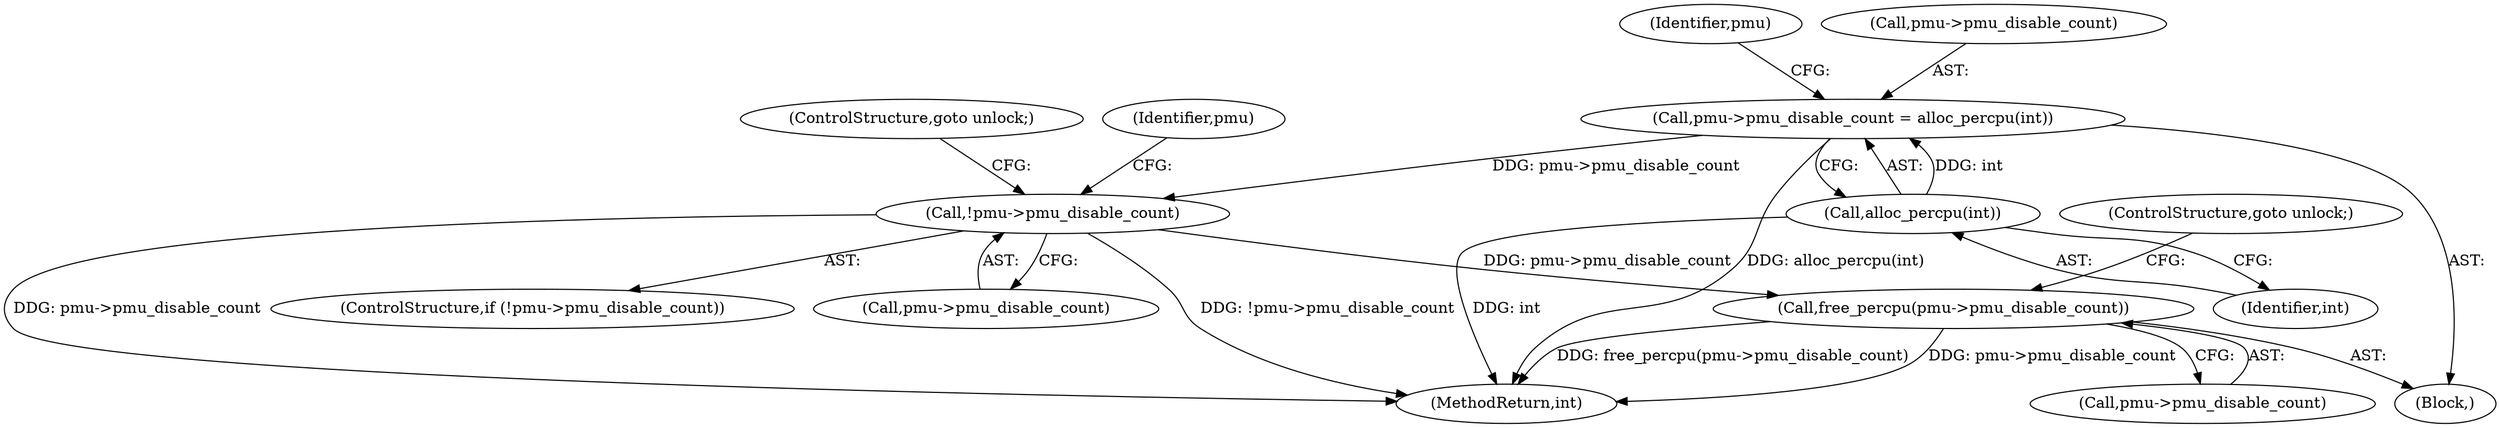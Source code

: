 digraph "0_linux_c3c87e770458aa004bd7ed3f29945ff436fd6511_0@API" {
"1000365" [label="(Call,free_percpu(pmu->pmu_disable_count))"];
"1000122" [label="(Call,!pmu->pmu_disable_count)"];
"1000115" [label="(Call,pmu->pmu_disable_count = alloc_percpu(int))"];
"1000119" [label="(Call,alloc_percpu(int))"];
"1000365" [label="(Call,free_percpu(pmu->pmu_disable_count))"];
"1000369" [label="(ControlStructure,goto unlock;)"];
"1000126" [label="(ControlStructure,goto unlock;)"];
"1000105" [label="(Block,)"];
"1000129" [label="(Identifier,pmu)"];
"1000120" [label="(Identifier,int)"];
"1000119" [label="(Call,alloc_percpu(int))"];
"1000370" [label="(MethodReturn,int)"];
"1000366" [label="(Call,pmu->pmu_disable_count)"];
"1000121" [label="(ControlStructure,if (!pmu->pmu_disable_count))"];
"1000123" [label="(Call,pmu->pmu_disable_count)"];
"1000124" [label="(Identifier,pmu)"];
"1000116" [label="(Call,pmu->pmu_disable_count)"];
"1000122" [label="(Call,!pmu->pmu_disable_count)"];
"1000115" [label="(Call,pmu->pmu_disable_count = alloc_percpu(int))"];
"1000365" -> "1000105"  [label="AST: "];
"1000365" -> "1000366"  [label="CFG: "];
"1000366" -> "1000365"  [label="AST: "];
"1000369" -> "1000365"  [label="CFG: "];
"1000365" -> "1000370"  [label="DDG: free_percpu(pmu->pmu_disable_count)"];
"1000365" -> "1000370"  [label="DDG: pmu->pmu_disable_count"];
"1000122" -> "1000365"  [label="DDG: pmu->pmu_disable_count"];
"1000122" -> "1000121"  [label="AST: "];
"1000122" -> "1000123"  [label="CFG: "];
"1000123" -> "1000122"  [label="AST: "];
"1000126" -> "1000122"  [label="CFG: "];
"1000129" -> "1000122"  [label="CFG: "];
"1000122" -> "1000370"  [label="DDG: pmu->pmu_disable_count"];
"1000122" -> "1000370"  [label="DDG: !pmu->pmu_disable_count"];
"1000115" -> "1000122"  [label="DDG: pmu->pmu_disable_count"];
"1000115" -> "1000105"  [label="AST: "];
"1000115" -> "1000119"  [label="CFG: "];
"1000116" -> "1000115"  [label="AST: "];
"1000119" -> "1000115"  [label="AST: "];
"1000124" -> "1000115"  [label="CFG: "];
"1000115" -> "1000370"  [label="DDG: alloc_percpu(int)"];
"1000119" -> "1000115"  [label="DDG: int"];
"1000119" -> "1000120"  [label="CFG: "];
"1000120" -> "1000119"  [label="AST: "];
"1000119" -> "1000370"  [label="DDG: int"];
}
